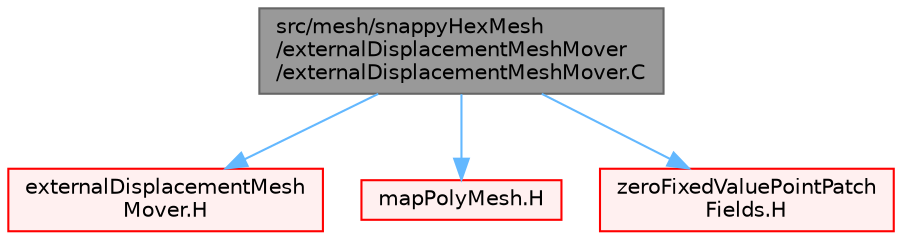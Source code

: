 digraph "src/mesh/snappyHexMesh/externalDisplacementMeshMover/externalDisplacementMeshMover.C"
{
 // LATEX_PDF_SIZE
  bgcolor="transparent";
  edge [fontname=Helvetica,fontsize=10,labelfontname=Helvetica,labelfontsize=10];
  node [fontname=Helvetica,fontsize=10,shape=box,height=0.2,width=0.4];
  Node1 [id="Node000001",label="src/mesh/snappyHexMesh\l/externalDisplacementMeshMover\l/externalDisplacementMeshMover.C",height=0.2,width=0.4,color="gray40", fillcolor="grey60", style="filled", fontcolor="black",tooltip=" "];
  Node1 -> Node2 [id="edge1_Node000001_Node000002",color="steelblue1",style="solid",tooltip=" "];
  Node2 [id="Node000002",label="externalDisplacementMesh\lMover.H",height=0.2,width=0.4,color="red", fillcolor="#FFF0F0", style="filled",URL="$externalDisplacementMeshMover_8H.html",tooltip=" "];
  Node1 -> Node349 [id="edge2_Node000001_Node000349",color="steelblue1",style="solid",tooltip=" "];
  Node349 [id="Node000349",label="mapPolyMesh.H",height=0.2,width=0.4,color="red", fillcolor="#FFF0F0", style="filled",URL="$mapPolyMesh_8H.html",tooltip=" "];
  Node1 -> Node352 [id="edge3_Node000001_Node000352",color="steelblue1",style="solid",tooltip=" "];
  Node352 [id="Node000352",label="zeroFixedValuePointPatch\lFields.H",height=0.2,width=0.4,color="red", fillcolor="#FFF0F0", style="filled",URL="$zeroFixedValuePointPatchFields_8H.html",tooltip=" "];
}
